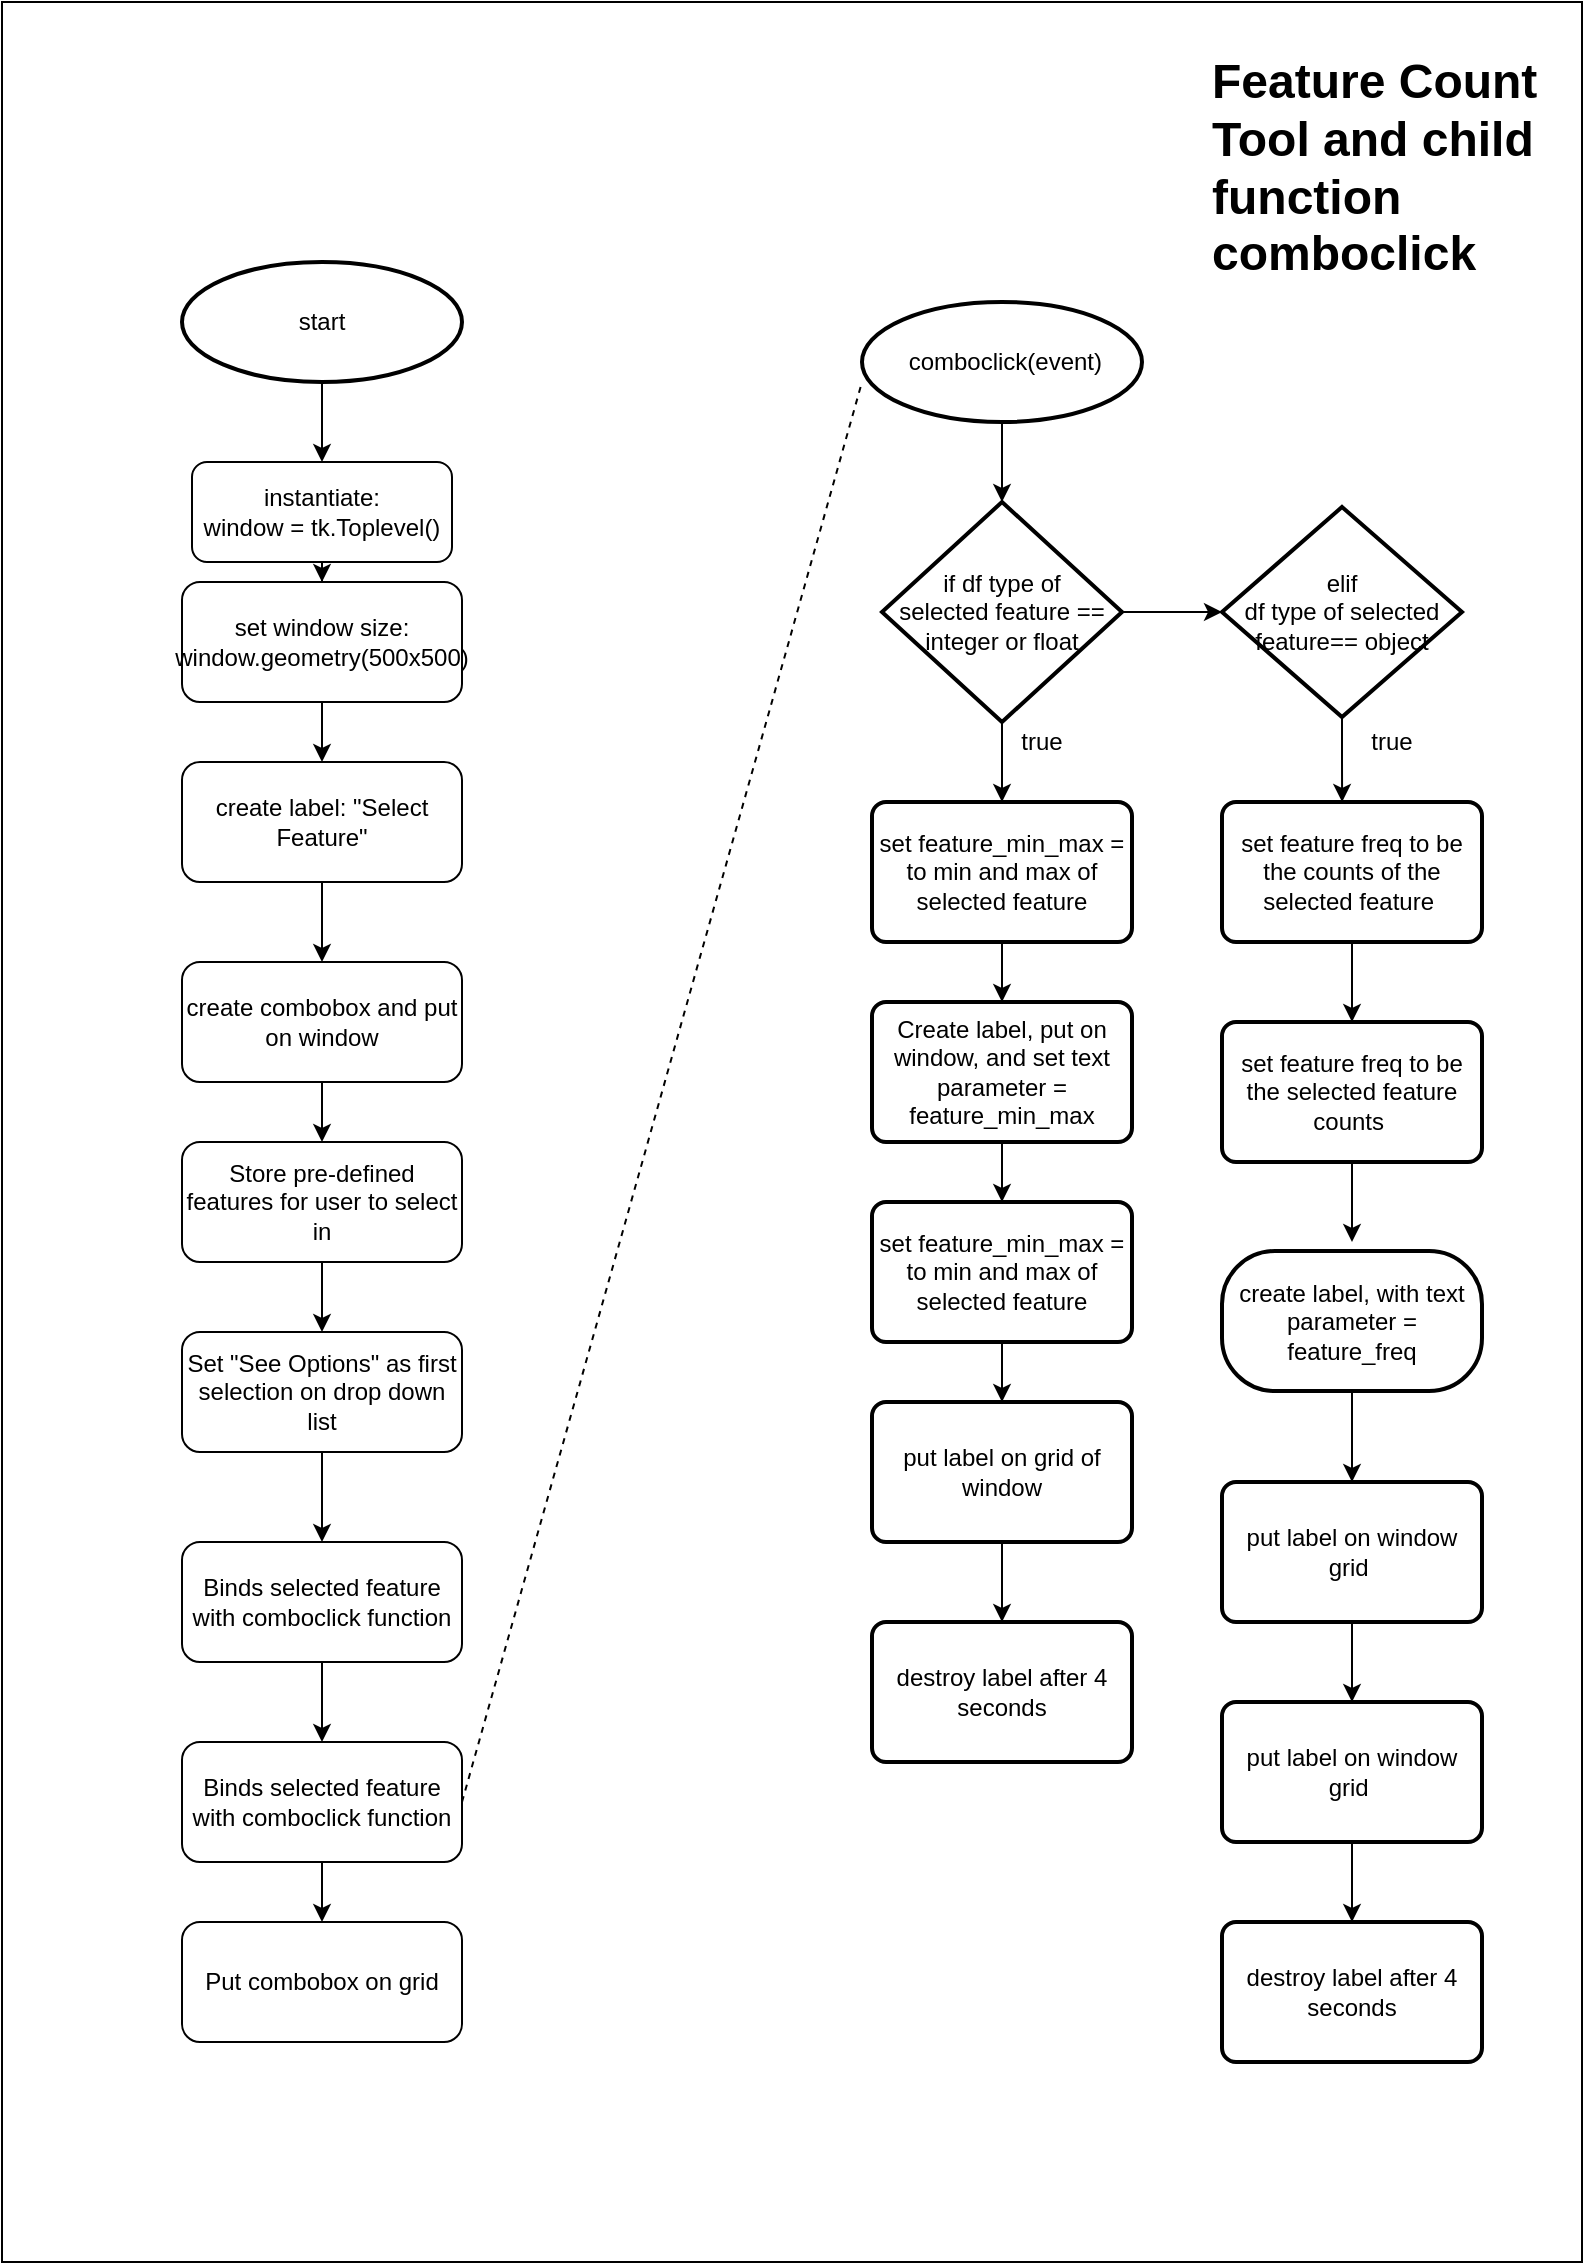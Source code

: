 <mxfile version="13.7.7" type="github">
  <diagram id="C5RBs43oDa-KdzZeNtuy" name="Page-1">
    <mxGraphModel dx="2492" dy="920" grid="1" gridSize="10" guides="1" tooltips="1" connect="1" arrows="1" fold="1" page="1" pageScale="1" pageWidth="827" pageHeight="1169" math="0" shadow="0">
      <root>
        <mxCell id="WIyWlLk6GJQsqaUBKTNV-0" />
        <mxCell id="WIyWlLk6GJQsqaUBKTNV-1" parent="WIyWlLk6GJQsqaUBKTNV-0" />
        <mxCell id="TS-3d3BhVeNC_QCaQuOQ-4" value="" style="rounded=0;whiteSpace=wrap;html=1;fillColor=none;" vertex="1" parent="WIyWlLk6GJQsqaUBKTNV-1">
          <mxGeometry x="20" y="20" width="790" height="1130" as="geometry" />
        </mxCell>
        <mxCell id="XCpXMh4P8plNV5RskKxT-14" style="edgeStyle=orthogonalEdgeStyle;rounded=0;orthogonalLoop=1;jettySize=auto;html=1;entryX=0.5;entryY=0;entryDx=0;entryDy=0;" parent="WIyWlLk6GJQsqaUBKTNV-1" source="WIyWlLk6GJQsqaUBKTNV-3" target="XCpXMh4P8plNV5RskKxT-1" edge="1">
          <mxGeometry relative="1" as="geometry" />
        </mxCell>
        <mxCell id="WIyWlLk6GJQsqaUBKTNV-3" value="&lt;div&gt;instantiate: &lt;br&gt;&lt;/div&gt;&lt;div&gt;window = tk.Toplevel()&lt;br&gt;&lt;/div&gt;" style="rounded=1;whiteSpace=wrap;html=1;fontSize=12;glass=0;strokeWidth=1;shadow=0;" parent="WIyWlLk6GJQsqaUBKTNV-1" vertex="1">
          <mxGeometry x="115" y="250" width="130" height="50" as="geometry" />
        </mxCell>
        <mxCell id="XCpXMh4P8plNV5RskKxT-13" style="edgeStyle=orthogonalEdgeStyle;rounded=0;orthogonalLoop=1;jettySize=auto;html=1;entryX=0.5;entryY=0;entryDx=0;entryDy=0;" parent="WIyWlLk6GJQsqaUBKTNV-1" source="XCpXMh4P8plNV5RskKxT-0" target="WIyWlLk6GJQsqaUBKTNV-3" edge="1">
          <mxGeometry relative="1" as="geometry" />
        </mxCell>
        <mxCell id="XCpXMh4P8plNV5RskKxT-0" value="start " style="strokeWidth=2;html=1;shape=mxgraph.flowchart.start_1;whiteSpace=wrap;" parent="WIyWlLk6GJQsqaUBKTNV-1" vertex="1">
          <mxGeometry x="110" y="150" width="140" height="60" as="geometry" />
        </mxCell>
        <mxCell id="XCpXMh4P8plNV5RskKxT-15" style="edgeStyle=orthogonalEdgeStyle;rounded=0;orthogonalLoop=1;jettySize=auto;html=1;entryX=0.5;entryY=0;entryDx=0;entryDy=0;" parent="WIyWlLk6GJQsqaUBKTNV-1" source="XCpXMh4P8plNV5RskKxT-1" target="XCpXMh4P8plNV5RskKxT-2" edge="1">
          <mxGeometry relative="1" as="geometry" />
        </mxCell>
        <mxCell id="XCpXMh4P8plNV5RskKxT-1" value="&lt;div&gt;set window size:&lt;/div&gt;&lt;div&gt;window.geometry(500x500)&lt;br&gt;&lt;/div&gt;" style="rounded=1;whiteSpace=wrap;html=1;fontSize=12;glass=0;strokeWidth=1;shadow=0;" parent="WIyWlLk6GJQsqaUBKTNV-1" vertex="1">
          <mxGeometry x="110" y="310" width="140" height="60" as="geometry" />
        </mxCell>
        <mxCell id="XCpXMh4P8plNV5RskKxT-16" style="edgeStyle=orthogonalEdgeStyle;rounded=0;orthogonalLoop=1;jettySize=auto;html=1;entryX=0.5;entryY=0;entryDx=0;entryDy=0;" parent="WIyWlLk6GJQsqaUBKTNV-1" source="XCpXMh4P8plNV5RskKxT-2" target="XCpXMh4P8plNV5RskKxT-7" edge="1">
          <mxGeometry relative="1" as="geometry" />
        </mxCell>
        <mxCell id="XCpXMh4P8plNV5RskKxT-2" value="&lt;div&gt;create label: &quot;Select Feature&quot; &lt;br&gt;&lt;/div&gt;" style="rounded=1;whiteSpace=wrap;html=1;fontSize=12;glass=0;strokeWidth=1;shadow=0;" parent="WIyWlLk6GJQsqaUBKTNV-1" vertex="1">
          <mxGeometry x="110" y="400" width="140" height="60" as="geometry" />
        </mxCell>
        <mxCell id="XCpXMh4P8plNV5RskKxT-18" style="edgeStyle=orthogonalEdgeStyle;rounded=0;orthogonalLoop=1;jettySize=auto;html=1;" parent="WIyWlLk6GJQsqaUBKTNV-1" source="XCpXMh4P8plNV5RskKxT-6" target="XCpXMh4P8plNV5RskKxT-8" edge="1">
          <mxGeometry relative="1" as="geometry" />
        </mxCell>
        <mxCell id="XCpXMh4P8plNV5RskKxT-6" value="Store pre-defined features for user to select in " style="rounded=1;whiteSpace=wrap;html=1;fontSize=12;glass=0;strokeWidth=1;shadow=0;" parent="WIyWlLk6GJQsqaUBKTNV-1" vertex="1">
          <mxGeometry x="110" y="590" width="140" height="60" as="geometry" />
        </mxCell>
        <mxCell id="XCpXMh4P8plNV5RskKxT-17" style="edgeStyle=orthogonalEdgeStyle;rounded=0;orthogonalLoop=1;jettySize=auto;html=1;" parent="WIyWlLk6GJQsqaUBKTNV-1" source="XCpXMh4P8plNV5RskKxT-7" target="XCpXMh4P8plNV5RskKxT-6" edge="1">
          <mxGeometry relative="1" as="geometry" />
        </mxCell>
        <mxCell id="XCpXMh4P8plNV5RskKxT-7" value="create combobox and put on window " style="rounded=1;whiteSpace=wrap;html=1;fontSize=12;glass=0;strokeWidth=1;shadow=0;" parent="WIyWlLk6GJQsqaUBKTNV-1" vertex="1">
          <mxGeometry x="110" y="500" width="140" height="60" as="geometry" />
        </mxCell>
        <mxCell id="XCpXMh4P8plNV5RskKxT-19" style="edgeStyle=orthogonalEdgeStyle;rounded=0;orthogonalLoop=1;jettySize=auto;html=1;" parent="WIyWlLk6GJQsqaUBKTNV-1" source="XCpXMh4P8plNV5RskKxT-8" edge="1">
          <mxGeometry relative="1" as="geometry">
            <mxPoint x="180" y="790" as="targetPoint" />
          </mxGeometry>
        </mxCell>
        <mxCell id="XCpXMh4P8plNV5RskKxT-8" value="Set &quot;See Options&quot; as first selection on drop down list " style="rounded=1;whiteSpace=wrap;html=1;fontSize=12;glass=0;strokeWidth=1;shadow=0;" parent="WIyWlLk6GJQsqaUBKTNV-1" vertex="1">
          <mxGeometry x="110" y="685" width="140" height="60" as="geometry" />
        </mxCell>
        <mxCell id="XCpXMh4P8plNV5RskKxT-20" style="edgeStyle=orthogonalEdgeStyle;rounded=0;orthogonalLoop=1;jettySize=auto;html=1;entryX=0.5;entryY=0;entryDx=0;entryDy=0;" parent="WIyWlLk6GJQsqaUBKTNV-1" source="XCpXMh4P8plNV5RskKxT-9" target="XCpXMh4P8plNV5RskKxT-10" edge="1">
          <mxGeometry relative="1" as="geometry" />
        </mxCell>
        <mxCell id="XCpXMh4P8plNV5RskKxT-9" value="Binds selected feature with comboclick function" style="rounded=1;whiteSpace=wrap;html=1;fontSize=12;glass=0;strokeWidth=1;shadow=0;" parent="WIyWlLk6GJQsqaUBKTNV-1" vertex="1">
          <mxGeometry x="110" y="790" width="140" height="60" as="geometry" />
        </mxCell>
        <mxCell id="XCpXMh4P8plNV5RskKxT-21" style="edgeStyle=orthogonalEdgeStyle;rounded=0;orthogonalLoop=1;jettySize=auto;html=1;entryX=0.5;entryY=0;entryDx=0;entryDy=0;" parent="WIyWlLk6GJQsqaUBKTNV-1" source="XCpXMh4P8plNV5RskKxT-10" target="XCpXMh4P8plNV5RskKxT-11" edge="1">
          <mxGeometry relative="1" as="geometry" />
        </mxCell>
        <mxCell id="XCpXMh4P8plNV5RskKxT-10" value="Binds selected feature with comboclick function" style="rounded=1;whiteSpace=wrap;html=1;fontSize=12;glass=0;strokeWidth=1;shadow=0;" parent="WIyWlLk6GJQsqaUBKTNV-1" vertex="1">
          <mxGeometry x="110" y="890" width="140" height="60" as="geometry" />
        </mxCell>
        <mxCell id="XCpXMh4P8plNV5RskKxT-11" value="Put combobox on grid " style="rounded=1;whiteSpace=wrap;html=1;fontSize=12;glass=0;strokeWidth=1;shadow=0;" parent="WIyWlLk6GJQsqaUBKTNV-1" vertex="1">
          <mxGeometry x="110" y="980" width="140" height="60" as="geometry" />
        </mxCell>
        <mxCell id="XCpXMh4P8plNV5RskKxT-22" value="" style="endArrow=none;dashed=1;html=1;exitX=1;exitY=0.5;exitDx=0;exitDy=0;" parent="WIyWlLk6GJQsqaUBKTNV-1" source="XCpXMh4P8plNV5RskKxT-10" edge="1">
          <mxGeometry width="50" height="50" relative="1" as="geometry">
            <mxPoint x="360" y="950" as="sourcePoint" />
            <mxPoint x="450" y="210" as="targetPoint" />
          </mxGeometry>
        </mxCell>
        <mxCell id="XCpXMh4P8plNV5RskKxT-50" style="edgeStyle=orthogonalEdgeStyle;rounded=0;orthogonalLoop=1;jettySize=auto;html=1;entryX=0.5;entryY=0;entryDx=0;entryDy=0;entryPerimeter=0;" parent="WIyWlLk6GJQsqaUBKTNV-1" source="XCpXMh4P8plNV5RskKxT-23" target="XCpXMh4P8plNV5RskKxT-24" edge="1">
          <mxGeometry relative="1" as="geometry" />
        </mxCell>
        <mxCell id="XCpXMh4P8plNV5RskKxT-23" value="&amp;nbsp;comboclick(event)" style="strokeWidth=2;html=1;shape=mxgraph.flowchart.start_1;whiteSpace=wrap;" parent="WIyWlLk6GJQsqaUBKTNV-1" vertex="1">
          <mxGeometry x="450" y="170" width="140" height="60" as="geometry" />
        </mxCell>
        <mxCell id="XCpXMh4P8plNV5RskKxT-36" style="edgeStyle=orthogonalEdgeStyle;rounded=0;orthogonalLoop=1;jettySize=auto;html=1;entryX=0.5;entryY=0;entryDx=0;entryDy=0;" parent="WIyWlLk6GJQsqaUBKTNV-1" source="XCpXMh4P8plNV5RskKxT-24" target="XCpXMh4P8plNV5RskKxT-29" edge="1">
          <mxGeometry relative="1" as="geometry" />
        </mxCell>
        <mxCell id="XCpXMh4P8plNV5RskKxT-55" style="edgeStyle=orthogonalEdgeStyle;rounded=0;orthogonalLoop=1;jettySize=auto;html=1;entryX=0;entryY=0.5;entryDx=0;entryDy=0;entryPerimeter=0;" parent="WIyWlLk6GJQsqaUBKTNV-1" source="XCpXMh4P8plNV5RskKxT-24" target="XCpXMh4P8plNV5RskKxT-51" edge="1">
          <mxGeometry relative="1" as="geometry" />
        </mxCell>
        <mxCell id="XCpXMh4P8plNV5RskKxT-24" value="&lt;div&gt;if df type of&lt;br&gt;&lt;/div&gt;&lt;div&gt;selected feature == &lt;br&gt;&lt;/div&gt;&lt;div&gt;integer or float &lt;/div&gt;" style="strokeWidth=2;html=1;shape=mxgraph.flowchart.decision;whiteSpace=wrap;" parent="WIyWlLk6GJQsqaUBKTNV-1" vertex="1">
          <mxGeometry x="460" y="270" width="120" height="110" as="geometry" />
        </mxCell>
        <mxCell id="XCpXMh4P8plNV5RskKxT-27" value="true" style="text;html=1;strokeColor=none;fillColor=none;align=center;verticalAlign=middle;whiteSpace=wrap;rounded=0;" parent="WIyWlLk6GJQsqaUBKTNV-1" vertex="1">
          <mxGeometry x="520" y="380" width="40" height="20" as="geometry" />
        </mxCell>
        <mxCell id="XCpXMh4P8plNV5RskKxT-41" style="edgeStyle=orthogonalEdgeStyle;rounded=0;orthogonalLoop=1;jettySize=auto;html=1;entryX=0.5;entryY=0;entryDx=0;entryDy=0;" parent="WIyWlLk6GJQsqaUBKTNV-1" source="XCpXMh4P8plNV5RskKxT-29" target="XCpXMh4P8plNV5RskKxT-33" edge="1">
          <mxGeometry relative="1" as="geometry" />
        </mxCell>
        <mxCell id="XCpXMh4P8plNV5RskKxT-29" value="set feature_min_max = to min and max of selected feature" style="rounded=1;whiteSpace=wrap;html=1;absoluteArcSize=1;arcSize=14;strokeWidth=2;" parent="WIyWlLk6GJQsqaUBKTNV-1" vertex="1">
          <mxGeometry x="455" y="420" width="130" height="70" as="geometry" />
        </mxCell>
        <mxCell id="XCpXMh4P8plNV5RskKxT-42" style="edgeStyle=orthogonalEdgeStyle;rounded=0;orthogonalLoop=1;jettySize=auto;html=1;entryX=0.5;entryY=0;entryDx=0;entryDy=0;" parent="WIyWlLk6GJQsqaUBKTNV-1" source="XCpXMh4P8plNV5RskKxT-33" target="XCpXMh4P8plNV5RskKxT-34" edge="1">
          <mxGeometry relative="1" as="geometry" />
        </mxCell>
        <mxCell id="XCpXMh4P8plNV5RskKxT-33" value="Create label, put on window, and set text parameter = feature_min_max" style="rounded=1;whiteSpace=wrap;html=1;absoluteArcSize=1;arcSize=14;strokeWidth=2;" parent="WIyWlLk6GJQsqaUBKTNV-1" vertex="1">
          <mxGeometry x="455" y="520" width="130" height="70" as="geometry" />
        </mxCell>
        <mxCell id="XCpXMh4P8plNV5RskKxT-43" style="edgeStyle=orthogonalEdgeStyle;rounded=0;orthogonalLoop=1;jettySize=auto;html=1;entryX=0.5;entryY=0;entryDx=0;entryDy=0;" parent="WIyWlLk6GJQsqaUBKTNV-1" source="XCpXMh4P8plNV5RskKxT-34" target="XCpXMh4P8plNV5RskKxT-39" edge="1">
          <mxGeometry relative="1" as="geometry" />
        </mxCell>
        <mxCell id="XCpXMh4P8plNV5RskKxT-34" value="set feature_min_max = to min and max of selected feature" style="rounded=1;whiteSpace=wrap;html=1;absoluteArcSize=1;arcSize=14;strokeWidth=2;" parent="WIyWlLk6GJQsqaUBKTNV-1" vertex="1">
          <mxGeometry x="455" y="620" width="130" height="70" as="geometry" />
        </mxCell>
        <mxCell id="XCpXMh4P8plNV5RskKxT-45" style="edgeStyle=orthogonalEdgeStyle;rounded=0;orthogonalLoop=1;jettySize=auto;html=1;entryX=0.5;entryY=0;entryDx=0;entryDy=0;" parent="WIyWlLk6GJQsqaUBKTNV-1" source="XCpXMh4P8plNV5RskKxT-39" target="XCpXMh4P8plNV5RskKxT-40" edge="1">
          <mxGeometry relative="1" as="geometry" />
        </mxCell>
        <mxCell id="XCpXMh4P8plNV5RskKxT-39" value="put label on grid of window" style="rounded=1;whiteSpace=wrap;html=1;absoluteArcSize=1;arcSize=14;strokeWidth=2;" parent="WIyWlLk6GJQsqaUBKTNV-1" vertex="1">
          <mxGeometry x="455" y="720" width="130" height="70" as="geometry" />
        </mxCell>
        <mxCell id="XCpXMh4P8plNV5RskKxT-40" value="destroy label after 4 seconds" style="rounded=1;whiteSpace=wrap;html=1;absoluteArcSize=1;arcSize=14;strokeWidth=2;" parent="WIyWlLk6GJQsqaUBKTNV-1" vertex="1">
          <mxGeometry x="455" y="830" width="130" height="70" as="geometry" />
        </mxCell>
        <mxCell id="XCpXMh4P8plNV5RskKxT-58" style="edgeStyle=orthogonalEdgeStyle;rounded=0;orthogonalLoop=1;jettySize=auto;html=1;entryX=0.462;entryY=0;entryDx=0;entryDy=0;entryPerimeter=0;" parent="WIyWlLk6GJQsqaUBKTNV-1" source="XCpXMh4P8plNV5RskKxT-51" edge="1" target="XCpXMh4P8plNV5RskKxT-56">
          <mxGeometry relative="1" as="geometry">
            <mxPoint x="690" y="410" as="targetPoint" />
          </mxGeometry>
        </mxCell>
        <mxCell id="XCpXMh4P8plNV5RskKxT-51" value="&lt;div&gt;elif&lt;/div&gt;&lt;div&gt; df type of selected feature== object&lt;br&gt;&lt;/div&gt;" style="strokeWidth=2;html=1;shape=mxgraph.flowchart.decision;whiteSpace=wrap;" parent="WIyWlLk6GJQsqaUBKTNV-1" vertex="1">
          <mxGeometry x="630" y="272.5" width="120" height="105" as="geometry" />
        </mxCell>
        <mxCell id="XCpXMh4P8plNV5RskKxT-60" style="edgeStyle=orthogonalEdgeStyle;rounded=0;orthogonalLoop=1;jettySize=auto;html=1;" parent="WIyWlLk6GJQsqaUBKTNV-1" source="XCpXMh4P8plNV5RskKxT-56" target="XCpXMh4P8plNV5RskKxT-59" edge="1">
          <mxGeometry relative="1" as="geometry" />
        </mxCell>
        <mxCell id="XCpXMh4P8plNV5RskKxT-56" value="set feature freq to be the counts of the selected feature&amp;nbsp; " style="rounded=1;whiteSpace=wrap;html=1;absoluteArcSize=1;arcSize=14;strokeWidth=2;" parent="WIyWlLk6GJQsqaUBKTNV-1" vertex="1">
          <mxGeometry x="630" y="420" width="130" height="70" as="geometry" />
        </mxCell>
        <mxCell id="XCpXMh4P8plNV5RskKxT-64" style="edgeStyle=orthogonalEdgeStyle;rounded=0;orthogonalLoop=1;jettySize=auto;html=1;" parent="WIyWlLk6GJQsqaUBKTNV-1" source="XCpXMh4P8plNV5RskKxT-59" edge="1">
          <mxGeometry relative="1" as="geometry">
            <mxPoint x="695" y="640" as="targetPoint" />
          </mxGeometry>
        </mxCell>
        <mxCell id="XCpXMh4P8plNV5RskKxT-59" value="set feature freq to be the selected feature counts&amp;nbsp; " style="rounded=1;whiteSpace=wrap;html=1;absoluteArcSize=1;arcSize=14;strokeWidth=2;" parent="WIyWlLk6GJQsqaUBKTNV-1" vertex="1">
          <mxGeometry x="630" y="530" width="130" height="70" as="geometry" />
        </mxCell>
        <mxCell id="XCpXMh4P8plNV5RskKxT-66" style="edgeStyle=orthogonalEdgeStyle;rounded=0;orthogonalLoop=1;jettySize=auto;html=1;entryX=0.5;entryY=0;entryDx=0;entryDy=0;" parent="WIyWlLk6GJQsqaUBKTNV-1" source="XCpXMh4P8plNV5RskKxT-63" target="XCpXMh4P8plNV5RskKxT-65" edge="1">
          <mxGeometry relative="1" as="geometry" />
        </mxCell>
        <mxCell id="XCpXMh4P8plNV5RskKxT-63" value="create label, with text parameter = feature_freq" style="rounded=1;whiteSpace=wrap;html=1;absoluteArcSize=1;arcSize=53;strokeWidth=2;" parent="WIyWlLk6GJQsqaUBKTNV-1" vertex="1">
          <mxGeometry x="630" y="644.5" width="130" height="70" as="geometry" />
        </mxCell>
        <mxCell id="XCpXMh4P8plNV5RskKxT-68" style="edgeStyle=orthogonalEdgeStyle;rounded=0;orthogonalLoop=1;jettySize=auto;html=1;entryX=0.5;entryY=0;entryDx=0;entryDy=0;" parent="WIyWlLk6GJQsqaUBKTNV-1" source="XCpXMh4P8plNV5RskKxT-65" target="XCpXMh4P8plNV5RskKxT-67" edge="1">
          <mxGeometry relative="1" as="geometry" />
        </mxCell>
        <mxCell id="XCpXMh4P8plNV5RskKxT-65" value="put label on window grid&amp;nbsp; " style="rounded=1;whiteSpace=wrap;html=1;absoluteArcSize=1;arcSize=14;strokeWidth=2;" parent="WIyWlLk6GJQsqaUBKTNV-1" vertex="1">
          <mxGeometry x="630" y="760" width="130" height="70" as="geometry" />
        </mxCell>
        <mxCell id="XCpXMh4P8plNV5RskKxT-70" style="edgeStyle=orthogonalEdgeStyle;rounded=0;orthogonalLoop=1;jettySize=auto;html=1;entryX=0.5;entryY=0;entryDx=0;entryDy=0;" parent="WIyWlLk6GJQsqaUBKTNV-1" source="XCpXMh4P8plNV5RskKxT-67" target="XCpXMh4P8plNV5RskKxT-69" edge="1">
          <mxGeometry relative="1" as="geometry" />
        </mxCell>
        <mxCell id="XCpXMh4P8plNV5RskKxT-67" value="put label on window grid&amp;nbsp; " style="rounded=1;whiteSpace=wrap;html=1;absoluteArcSize=1;arcSize=14;strokeWidth=2;" parent="WIyWlLk6GJQsqaUBKTNV-1" vertex="1">
          <mxGeometry x="630" y="870" width="130" height="70" as="geometry" />
        </mxCell>
        <mxCell id="XCpXMh4P8plNV5RskKxT-69" value="destroy label after 4 seconds" style="rounded=1;whiteSpace=wrap;html=1;absoluteArcSize=1;arcSize=14;strokeWidth=2;" parent="WIyWlLk6GJQsqaUBKTNV-1" vertex="1">
          <mxGeometry x="630" y="980" width="130" height="70" as="geometry" />
        </mxCell>
        <mxCell id="TS-3d3BhVeNC_QCaQuOQ-0" value="&lt;h1&gt;Feature Count Tool and child function comboclick &lt;br&gt;&lt;/h1&gt;&lt;p&gt;Lorem ipsum dolor sit amet, consectetur adipisicing elit, sed do eiusmod tempor incididunt ut labore et dolore magna aliqua.&lt;/p&gt;" style="text;html=1;strokeColor=none;fillColor=none;spacing=5;spacingTop=-20;whiteSpace=wrap;overflow=hidden;rounded=0;" vertex="1" parent="WIyWlLk6GJQsqaUBKTNV-1">
          <mxGeometry x="620" y="40" width="190" height="120" as="geometry" />
        </mxCell>
        <mxCell id="TS-3d3BhVeNC_QCaQuOQ-2" value="true" style="text;html=1;strokeColor=none;fillColor=none;align=center;verticalAlign=middle;whiteSpace=wrap;rounded=0;" vertex="1" parent="WIyWlLk6GJQsqaUBKTNV-1">
          <mxGeometry x="695" y="380" width="40" height="20" as="geometry" />
        </mxCell>
      </root>
    </mxGraphModel>
  </diagram>
</mxfile>
